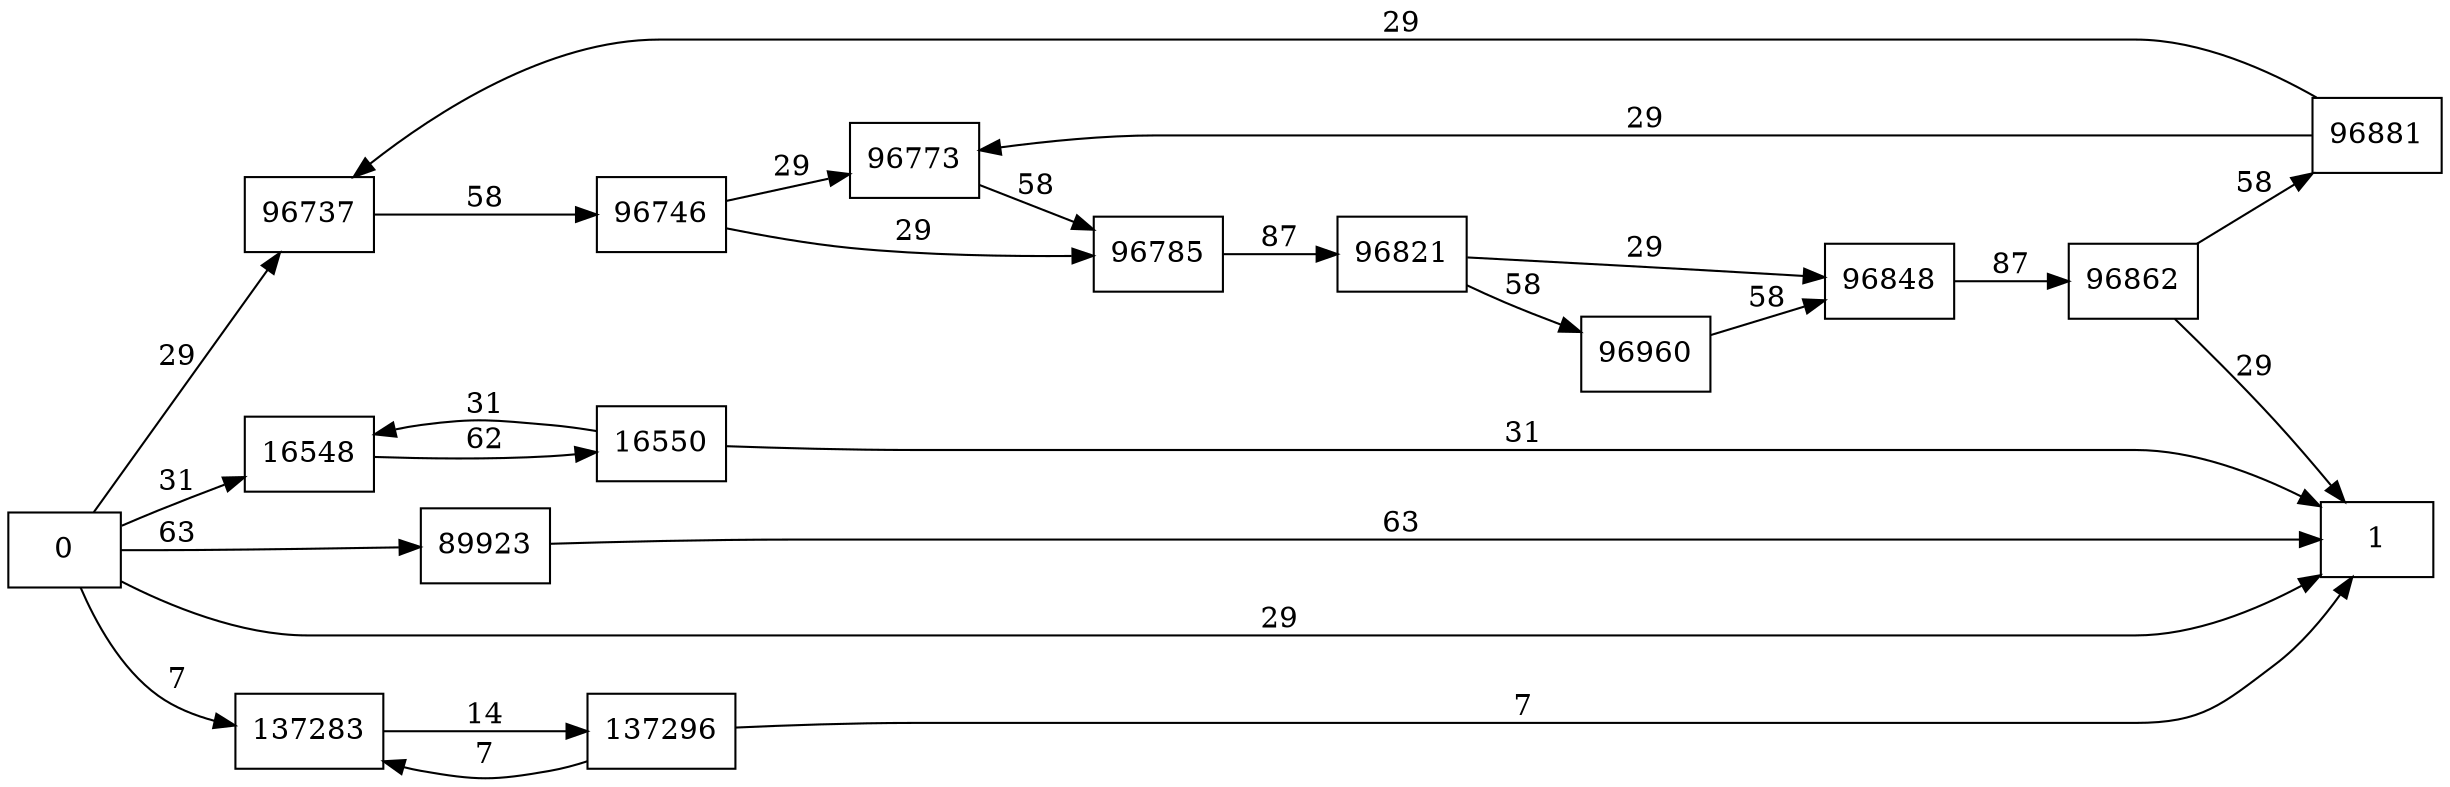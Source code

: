 digraph {
	graph [rankdir=LR]
	node [shape=rectangle]
	16548 -> 16550 [label=62]
	16550 -> 16548 [label=31]
	16550 -> 1 [label=31]
	89923 -> 1 [label=63]
	96737 -> 96746 [label=58]
	96746 -> 96773 [label=29]
	96746 -> 96785 [label=29]
	96773 -> 96785 [label=58]
	96785 -> 96821 [label=87]
	96821 -> 96848 [label=29]
	96821 -> 96960 [label=58]
	96848 -> 96862 [label=87]
	96862 -> 96881 [label=58]
	96862 -> 1 [label=29]
	96881 -> 96773 [label=29]
	96881 -> 96737 [label=29]
	96960 -> 96848 [label=58]
	137283 -> 137296 [label=14]
	137296 -> 137283 [label=7]
	137296 -> 1 [label=7]
	0 -> 16548 [label=31]
	0 -> 1 [label=29]
	0 -> 89923 [label=63]
	0 -> 96737 [label=29]
	0 -> 137283 [label=7]
}
